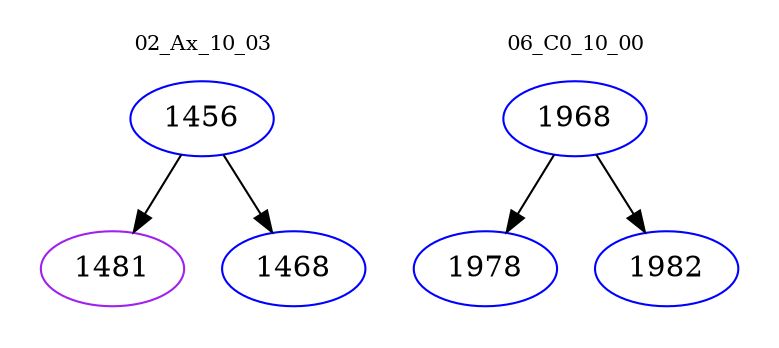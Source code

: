 digraph{
subgraph cluster_0 {
color = white
label = "02_Ax_10_03";
fontsize=10;
T0_1456 [label="1456", color="blue"]
T0_1456 -> T0_1481 [color="black"]
T0_1481 [label="1481", color="purple"]
T0_1456 -> T0_1468 [color="black"]
T0_1468 [label="1468", color="blue"]
}
subgraph cluster_1 {
color = white
label = "06_C0_10_00";
fontsize=10;
T1_1968 [label="1968", color="blue"]
T1_1968 -> T1_1978 [color="black"]
T1_1978 [label="1978", color="blue"]
T1_1968 -> T1_1982 [color="black"]
T1_1982 [label="1982", color="blue"]
}
}
